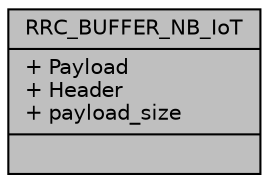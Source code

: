 digraph "RRC_BUFFER_NB_IoT"
{
 // LATEX_PDF_SIZE
  edge [fontname="Helvetica",fontsize="10",labelfontname="Helvetica",labelfontsize="10"];
  node [fontname="Helvetica",fontsize="10",shape=record];
  Node1 [label="{RRC_BUFFER_NB_IoT\n|+ Payload\l+ Header\l+ payload_size\l|}",height=0.2,width=0.4,color="black", fillcolor="grey75", style="filled", fontcolor="black",tooltip=" "];
}
